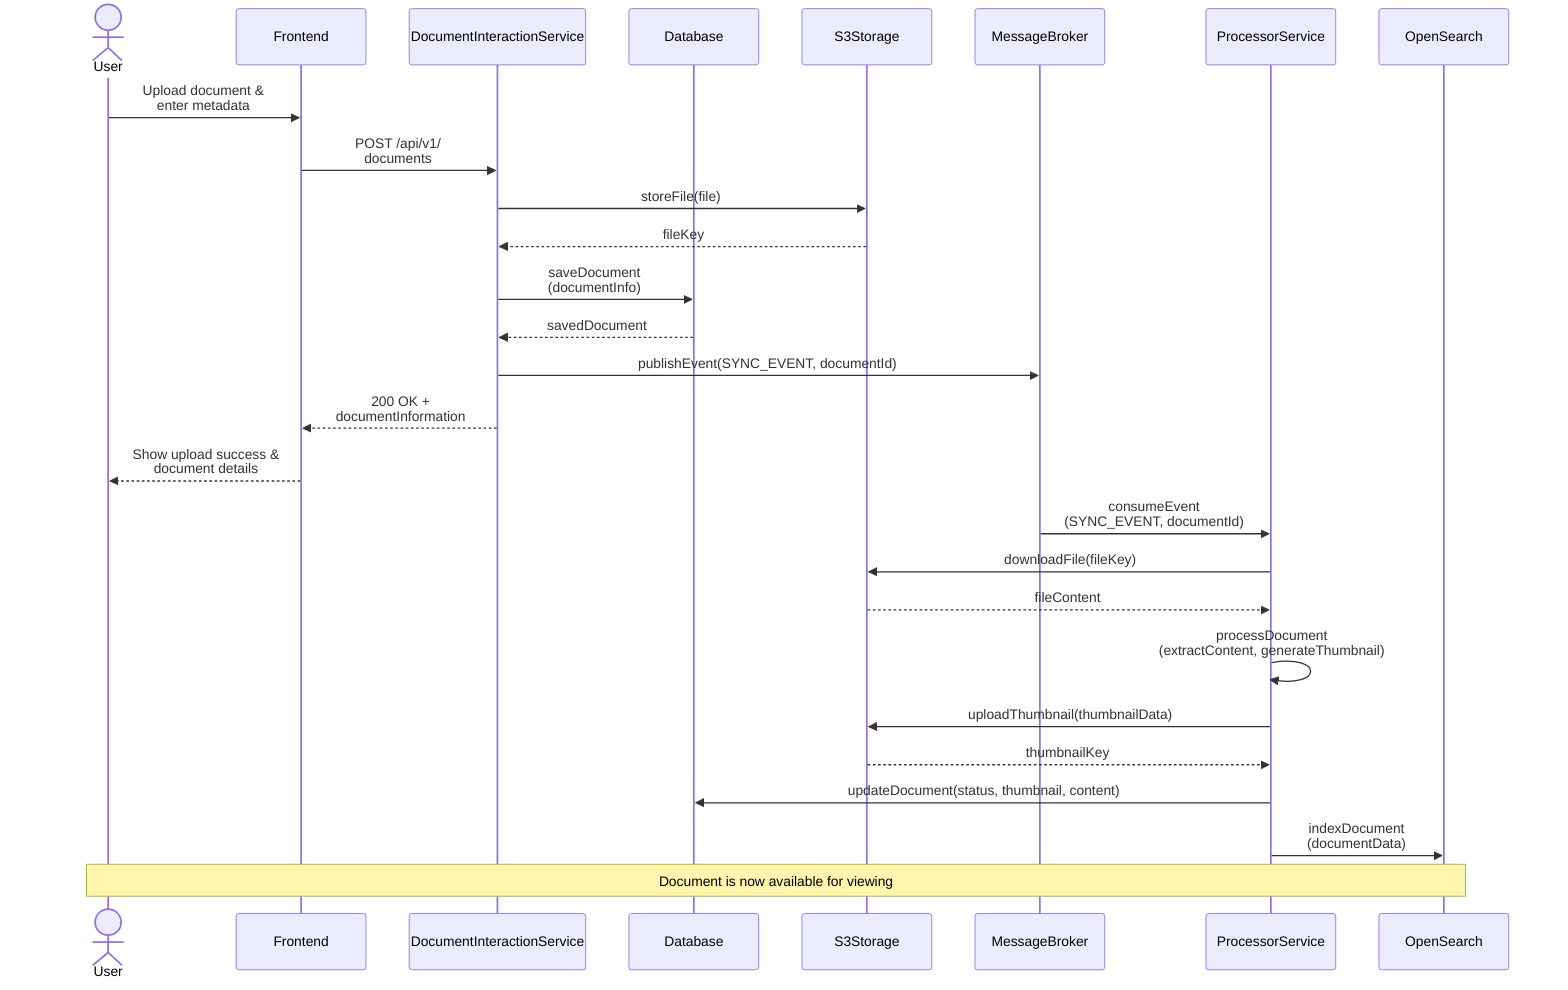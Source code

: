 sequenceDiagram
    actor User
    participant Frontend
    participant DIS as DocumentInteractionService
    participant DB as Database
    participant S3 as S3Storage
    participant MB as MessageBroker
    participant PS as ProcessorService
    participant OS as OpenSearch

    User->>Frontend: Upload document & <br> enter metadata
    Frontend->>DIS: POST /api/v1/<br>documents

    DIS->>S3: storeFile(file)
    S3-->>DIS: fileKey

    DIS->>DB: saveDocument<br>(documentInfo)
    DB-->>DIS: savedDocument

    DIS->>MB: publishEvent(SYNC_EVENT, documentId)
    DIS-->>Frontend: 200 OK + <br> documentInformation
    Frontend-->>User: Show upload success & <br> document details

    MB->>PS: consumeEvent<br>(SYNC_EVENT, documentId)
    PS->>S3: downloadFile(fileKey)
    S3-->>PS: fileContent

    PS->>PS: processDocument<br>(extractContent, generateThumbnail)
    PS->>S3: uploadThumbnail(thumbnailData)
    S3-->>PS: thumbnailKey

    PS->>DB: updateDocument(status, thumbnail, content)
    PS->>OS: indexDocument<br>(documentData)

    Note over User,OS: Document is now available for viewing